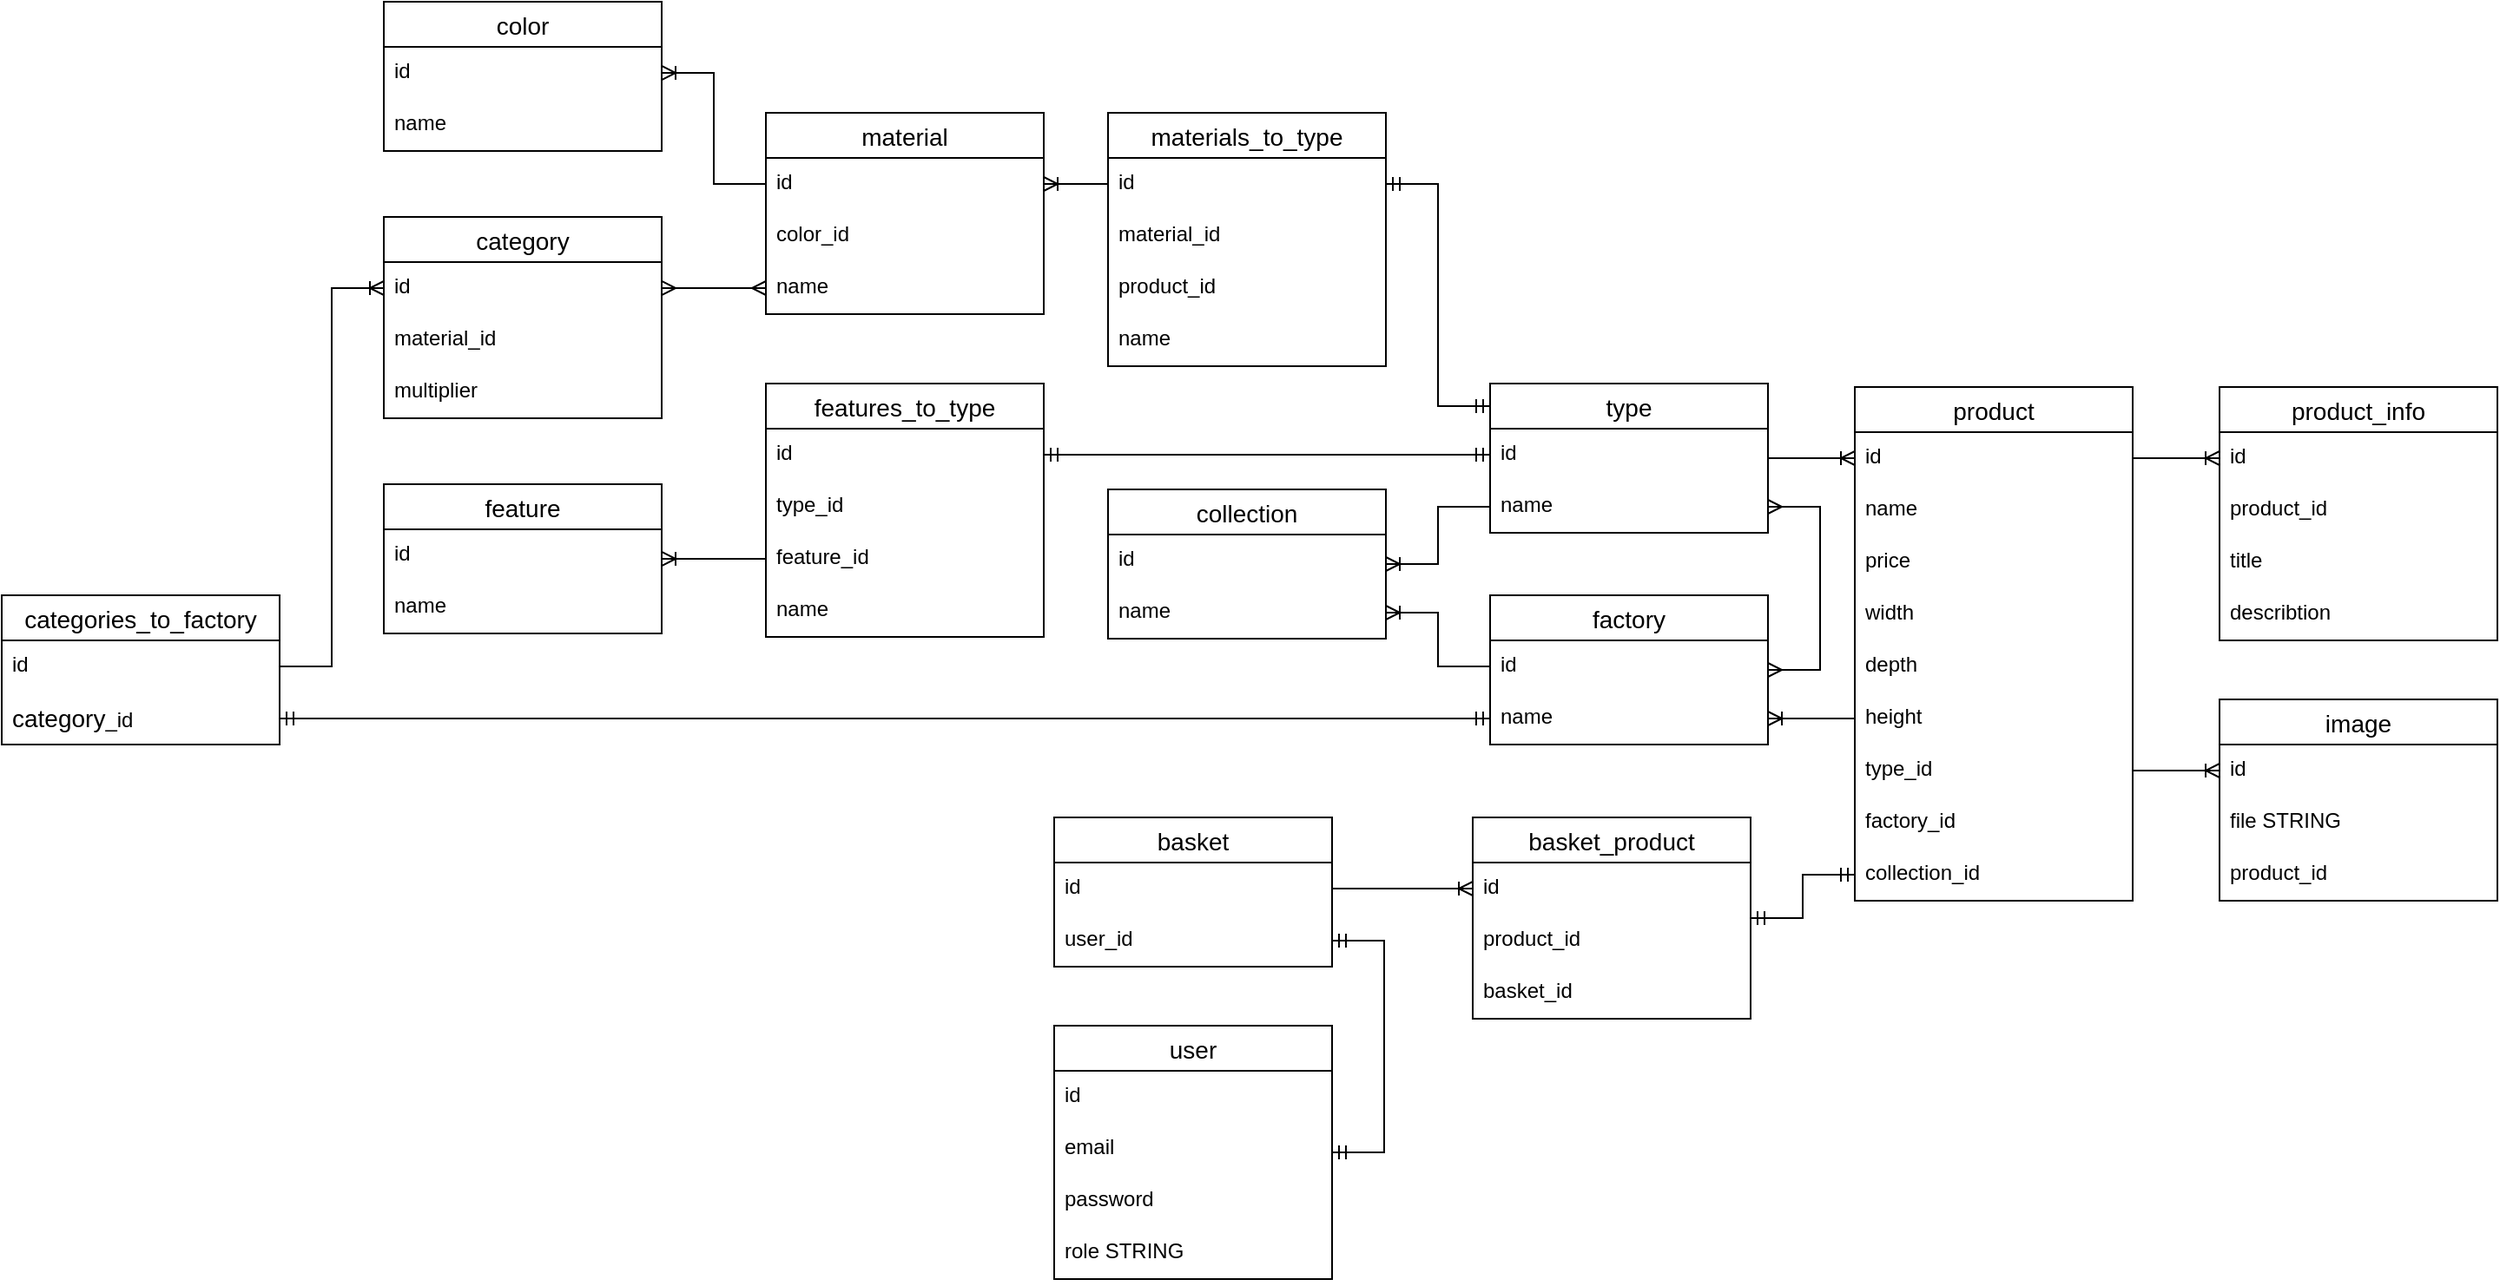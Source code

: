 <mxfile version="24.7.14">
  <diagram name="Страница — 1" id="4NT9a-1fZmxWMSB39QDA">
    <mxGraphModel dx="1851" dy="533" grid="1" gridSize="10" guides="1" tooltips="1" connect="1" arrows="1" fold="1" page="1" pageScale="1" pageWidth="827" pageHeight="1169" math="0" shadow="0">
      <root>
        <mxCell id="0" />
        <mxCell id="1" parent="0" />
        <mxCell id="5sfaYhWkq8uLWEeY_K84-1" value="user" style="swimlane;fontStyle=0;childLayout=stackLayout;horizontal=1;startSize=26;horizontalStack=0;resizeParent=1;resizeParentMax=0;resizeLast=0;collapsible=1;marginBottom=0;align=center;fontSize=14;" parent="1" vertex="1">
          <mxGeometry x="599" y="740" width="160" height="146" as="geometry" />
        </mxCell>
        <mxCell id="5sfaYhWkq8uLWEeY_K84-2" value="id" style="text;strokeColor=none;fillColor=none;spacingLeft=4;spacingRight=4;overflow=hidden;rotatable=0;points=[[0,0.5],[1,0.5]];portConstraint=eastwest;fontSize=12;whiteSpace=wrap;html=1;" parent="5sfaYhWkq8uLWEeY_K84-1" vertex="1">
          <mxGeometry y="26" width="160" height="30" as="geometry" />
        </mxCell>
        <mxCell id="5sfaYhWkq8uLWEeY_K84-3" value="email" style="text;strokeColor=none;fillColor=none;spacingLeft=4;spacingRight=4;overflow=hidden;rotatable=0;points=[[0,0.5],[1,0.5]];portConstraint=eastwest;fontSize=12;whiteSpace=wrap;html=1;" parent="5sfaYhWkq8uLWEeY_K84-1" vertex="1">
          <mxGeometry y="56" width="160" height="30" as="geometry" />
        </mxCell>
        <mxCell id="5sfaYhWkq8uLWEeY_K84-4" value="password" style="text;strokeColor=none;fillColor=none;spacingLeft=4;spacingRight=4;overflow=hidden;rotatable=0;points=[[0,0.5],[1,0.5]];portConstraint=eastwest;fontSize=12;whiteSpace=wrap;html=1;" parent="5sfaYhWkq8uLWEeY_K84-1" vertex="1">
          <mxGeometry y="86" width="160" height="30" as="geometry" />
        </mxCell>
        <mxCell id="5sfaYhWkq8uLWEeY_K84-5" value="role STRING" style="text;strokeColor=none;fillColor=none;spacingLeft=4;spacingRight=4;overflow=hidden;rotatable=0;points=[[0,0.5],[1,0.5]];portConstraint=eastwest;fontSize=12;whiteSpace=wrap;html=1;" parent="5sfaYhWkq8uLWEeY_K84-1" vertex="1">
          <mxGeometry y="116" width="160" height="30" as="geometry" />
        </mxCell>
        <mxCell id="5sfaYhWkq8uLWEeY_K84-6" value="basket" style="swimlane;fontStyle=0;childLayout=stackLayout;horizontal=1;startSize=26;horizontalStack=0;resizeParent=1;resizeParentMax=0;resizeLast=0;collapsible=1;marginBottom=0;align=center;fontSize=14;" parent="1" vertex="1">
          <mxGeometry x="599" y="620" width="160" height="86" as="geometry" />
        </mxCell>
        <mxCell id="5sfaYhWkq8uLWEeY_K84-7" value="id" style="text;strokeColor=none;fillColor=none;spacingLeft=4;spacingRight=4;overflow=hidden;rotatable=0;points=[[0,0.5],[1,0.5]];portConstraint=eastwest;fontSize=12;whiteSpace=wrap;html=1;" parent="5sfaYhWkq8uLWEeY_K84-6" vertex="1">
          <mxGeometry y="26" width="160" height="30" as="geometry" />
        </mxCell>
        <mxCell id="5sfaYhWkq8uLWEeY_K84-8" value="user_id" style="text;strokeColor=none;fillColor=none;spacingLeft=4;spacingRight=4;overflow=hidden;rotatable=0;points=[[0,0.5],[1,0.5]];portConstraint=eastwest;fontSize=12;whiteSpace=wrap;html=1;" parent="5sfaYhWkq8uLWEeY_K84-6" vertex="1">
          <mxGeometry y="56" width="160" height="30" as="geometry" />
        </mxCell>
        <mxCell id="5sfaYhWkq8uLWEeY_K84-12" value="product" style="swimlane;fontStyle=0;childLayout=stackLayout;horizontal=1;startSize=26;horizontalStack=0;resizeParent=1;resizeParentMax=0;resizeLast=0;collapsible=1;marginBottom=0;align=center;fontSize=14;" parent="1" vertex="1">
          <mxGeometry x="1060" y="372" width="160" height="296" as="geometry" />
        </mxCell>
        <mxCell id="5sfaYhWkq8uLWEeY_K84-13" value="id" style="text;strokeColor=none;fillColor=none;spacingLeft=4;spacingRight=4;overflow=hidden;rotatable=0;points=[[0,0.5],[1,0.5]];portConstraint=eastwest;fontSize=12;whiteSpace=wrap;html=1;" parent="5sfaYhWkq8uLWEeY_K84-12" vertex="1">
          <mxGeometry y="26" width="160" height="30" as="geometry" />
        </mxCell>
        <mxCell id="5sfaYhWkq8uLWEeY_K84-14" value="name" style="text;strokeColor=none;fillColor=none;spacingLeft=4;spacingRight=4;overflow=hidden;rotatable=0;points=[[0,0.5],[1,0.5]];portConstraint=eastwest;fontSize=12;whiteSpace=wrap;html=1;" parent="5sfaYhWkq8uLWEeY_K84-12" vertex="1">
          <mxGeometry y="56" width="160" height="30" as="geometry" />
        </mxCell>
        <mxCell id="5sfaYhWkq8uLWEeY_K84-15" value="price" style="text;strokeColor=none;fillColor=none;spacingLeft=4;spacingRight=4;overflow=hidden;rotatable=0;points=[[0,0.5],[1,0.5]];portConstraint=eastwest;fontSize=12;whiteSpace=wrap;html=1;" parent="5sfaYhWkq8uLWEeY_K84-12" vertex="1">
          <mxGeometry y="86" width="160" height="30" as="geometry" />
        </mxCell>
        <mxCell id="7ya6LhB3yjB3-VPIiONW-31" value="width" style="text;strokeColor=none;fillColor=none;spacingLeft=4;spacingRight=4;overflow=hidden;rotatable=0;points=[[0,0.5],[1,0.5]];portConstraint=eastwest;fontSize=12;whiteSpace=wrap;html=1;" parent="5sfaYhWkq8uLWEeY_K84-12" vertex="1">
          <mxGeometry y="116" width="160" height="30" as="geometry" />
        </mxCell>
        <mxCell id="7ya6LhB3yjB3-VPIiONW-32" value="depth" style="text;strokeColor=none;fillColor=none;spacingLeft=4;spacingRight=4;overflow=hidden;rotatable=0;points=[[0,0.5],[1,0.5]];portConstraint=eastwest;fontSize=12;whiteSpace=wrap;html=1;" parent="5sfaYhWkq8uLWEeY_K84-12" vertex="1">
          <mxGeometry y="146" width="160" height="30" as="geometry" />
        </mxCell>
        <mxCell id="7ya6LhB3yjB3-VPIiONW-33" value="height" style="text;strokeColor=none;fillColor=none;spacingLeft=4;spacingRight=4;overflow=hidden;rotatable=0;points=[[0,0.5],[1,0.5]];portConstraint=eastwest;fontSize=12;whiteSpace=wrap;html=1;" parent="5sfaYhWkq8uLWEeY_K84-12" vertex="1">
          <mxGeometry y="176" width="160" height="30" as="geometry" />
        </mxCell>
        <mxCell id="5sfaYhWkq8uLWEeY_K84-24" value="type_id" style="text;strokeColor=none;fillColor=none;spacingLeft=4;spacingRight=4;overflow=hidden;rotatable=0;points=[[0,0.5],[1,0.5]];portConstraint=eastwest;fontSize=12;whiteSpace=wrap;html=1;" parent="5sfaYhWkq8uLWEeY_K84-12" vertex="1">
          <mxGeometry y="206" width="160" height="30" as="geometry" />
        </mxCell>
        <mxCell id="5sfaYhWkq8uLWEeY_K84-25" value="factory_id" style="text;strokeColor=none;fillColor=none;spacingLeft=4;spacingRight=4;overflow=hidden;rotatable=0;points=[[0,0.5],[1,0.5]];portConstraint=eastwest;fontSize=12;whiteSpace=wrap;html=1;" parent="5sfaYhWkq8uLWEeY_K84-12" vertex="1">
          <mxGeometry y="236" width="160" height="30" as="geometry" />
        </mxCell>
        <mxCell id="L7bL2x1-eRSi-Wd429zW-12" value="collection_id" style="text;strokeColor=none;fillColor=none;spacingLeft=4;spacingRight=4;overflow=hidden;rotatable=0;points=[[0,0.5],[1,0.5]];portConstraint=eastwest;fontSize=12;whiteSpace=wrap;html=1;" parent="5sfaYhWkq8uLWEeY_K84-12" vertex="1">
          <mxGeometry y="266" width="160" height="30" as="geometry" />
        </mxCell>
        <mxCell id="5sfaYhWkq8uLWEeY_K84-16" value="factory" style="swimlane;fontStyle=0;childLayout=stackLayout;horizontal=1;startSize=26;horizontalStack=0;resizeParent=1;resizeParentMax=0;resizeLast=0;collapsible=1;marginBottom=0;align=center;fontSize=14;" parent="1" vertex="1">
          <mxGeometry x="850" y="492" width="160" height="86" as="geometry" />
        </mxCell>
        <mxCell id="5sfaYhWkq8uLWEeY_K84-17" value="id" style="text;strokeColor=none;fillColor=none;spacingLeft=4;spacingRight=4;overflow=hidden;rotatable=0;points=[[0,0.5],[1,0.5]];portConstraint=eastwest;fontSize=12;whiteSpace=wrap;html=1;" parent="5sfaYhWkq8uLWEeY_K84-16" vertex="1">
          <mxGeometry y="26" width="160" height="30" as="geometry" />
        </mxCell>
        <mxCell id="5sfaYhWkq8uLWEeY_K84-18" value="name" style="text;strokeColor=none;fillColor=none;spacingLeft=4;spacingRight=4;overflow=hidden;rotatable=0;points=[[0,0.5],[1,0.5]];portConstraint=eastwest;fontSize=12;whiteSpace=wrap;html=1;" parent="5sfaYhWkq8uLWEeY_K84-16" vertex="1">
          <mxGeometry y="56" width="160" height="30" as="geometry" />
        </mxCell>
        <mxCell id="5sfaYhWkq8uLWEeY_K84-26" value="type" style="swimlane;fontStyle=0;childLayout=stackLayout;horizontal=1;startSize=26;horizontalStack=0;resizeParent=1;resizeParentMax=0;resizeLast=0;collapsible=1;marginBottom=0;align=center;fontSize=14;" parent="1" vertex="1">
          <mxGeometry x="850" y="370" width="160" height="86" as="geometry" />
        </mxCell>
        <mxCell id="5sfaYhWkq8uLWEeY_K84-27" value="id" style="text;strokeColor=none;fillColor=none;spacingLeft=4;spacingRight=4;overflow=hidden;rotatable=0;points=[[0,0.5],[1,0.5]];portConstraint=eastwest;fontSize=12;whiteSpace=wrap;html=1;" parent="5sfaYhWkq8uLWEeY_K84-26" vertex="1">
          <mxGeometry y="26" width="160" height="30" as="geometry" />
        </mxCell>
        <mxCell id="5sfaYhWkq8uLWEeY_K84-28" value="name" style="text;strokeColor=none;fillColor=none;spacingLeft=4;spacingRight=4;overflow=hidden;rotatable=0;points=[[0,0.5],[1,0.5]];portConstraint=eastwest;fontSize=12;whiteSpace=wrap;html=1;" parent="5sfaYhWkq8uLWEeY_K84-26" vertex="1">
          <mxGeometry y="56" width="160" height="30" as="geometry" />
        </mxCell>
        <mxCell id="5sfaYhWkq8uLWEeY_K84-34" value="" style="edgeStyle=entityRelationEdgeStyle;fontSize=12;html=1;endArrow=ERoneToMany;rounded=0;" parent="1" source="5sfaYhWkq8uLWEeY_K84-26" target="5sfaYhWkq8uLWEeY_K84-13" edge="1">
          <mxGeometry width="100" height="100" relative="1" as="geometry">
            <mxPoint x="710" y="758" as="sourcePoint" />
            <mxPoint x="860" y="499.0" as="targetPoint" />
          </mxGeometry>
        </mxCell>
        <mxCell id="5sfaYhWkq8uLWEeY_K84-36" value="" style="edgeStyle=entityRelationEdgeStyle;fontSize=12;html=1;endArrow=ERmany;startArrow=ERmany;rounded=0;" parent="1" source="5sfaYhWkq8uLWEeY_K84-28" target="5sfaYhWkq8uLWEeY_K84-16" edge="1">
          <mxGeometry width="100" height="100" relative="1" as="geometry">
            <mxPoint x="1000" y="776" as="sourcePoint" />
            <mxPoint x="1260" y="776" as="targetPoint" />
          </mxGeometry>
        </mxCell>
        <mxCell id="5sfaYhWkq8uLWEeY_K84-37" value="product_info" style="swimlane;fontStyle=0;childLayout=stackLayout;horizontal=1;startSize=26;horizontalStack=0;resizeParent=1;resizeParentMax=0;resizeLast=0;collapsible=1;marginBottom=0;align=center;fontSize=14;" parent="1" vertex="1">
          <mxGeometry x="1270" y="372" width="160" height="146" as="geometry" />
        </mxCell>
        <mxCell id="5sfaYhWkq8uLWEeY_K84-38" value="id" style="text;strokeColor=none;fillColor=none;spacingLeft=4;spacingRight=4;overflow=hidden;rotatable=0;points=[[0,0.5],[1,0.5]];portConstraint=eastwest;fontSize=12;whiteSpace=wrap;html=1;" parent="5sfaYhWkq8uLWEeY_K84-37" vertex="1">
          <mxGeometry y="26" width="160" height="30" as="geometry" />
        </mxCell>
        <mxCell id="5sfaYhWkq8uLWEeY_K84-39" value="product_id" style="text;strokeColor=none;fillColor=none;spacingLeft=4;spacingRight=4;overflow=hidden;rotatable=0;points=[[0,0.5],[1,0.5]];portConstraint=eastwest;fontSize=12;whiteSpace=wrap;html=1;" parent="5sfaYhWkq8uLWEeY_K84-37" vertex="1">
          <mxGeometry y="56" width="160" height="30" as="geometry" />
        </mxCell>
        <mxCell id="5sfaYhWkq8uLWEeY_K84-40" value="title" style="text;strokeColor=none;fillColor=none;spacingLeft=4;spacingRight=4;overflow=hidden;rotatable=0;points=[[0,0.5],[1,0.5]];portConstraint=eastwest;fontSize=12;whiteSpace=wrap;html=1;" parent="5sfaYhWkq8uLWEeY_K84-37" vertex="1">
          <mxGeometry y="86" width="160" height="30" as="geometry" />
        </mxCell>
        <mxCell id="5sfaYhWkq8uLWEeY_K84-42" value="describtion" style="text;strokeColor=none;fillColor=none;spacingLeft=4;spacingRight=4;overflow=hidden;rotatable=0;points=[[0,0.5],[1,0.5]];portConstraint=eastwest;fontSize=12;whiteSpace=wrap;html=1;" parent="5sfaYhWkq8uLWEeY_K84-37" vertex="1">
          <mxGeometry y="116" width="160" height="30" as="geometry" />
        </mxCell>
        <mxCell id="5sfaYhWkq8uLWEeY_K84-43" value="basket_product" style="swimlane;fontStyle=0;childLayout=stackLayout;horizontal=1;startSize=26;horizontalStack=0;resizeParent=1;resizeParentMax=0;resizeLast=0;collapsible=1;marginBottom=0;align=center;fontSize=14;" parent="1" vertex="1">
          <mxGeometry x="840" y="620" width="160" height="116" as="geometry" />
        </mxCell>
        <mxCell id="5sfaYhWkq8uLWEeY_K84-44" value="id" style="text;strokeColor=none;fillColor=none;spacingLeft=4;spacingRight=4;overflow=hidden;rotatable=0;points=[[0,0.5],[1,0.5]];portConstraint=eastwest;fontSize=12;whiteSpace=wrap;html=1;" parent="5sfaYhWkq8uLWEeY_K84-43" vertex="1">
          <mxGeometry y="26" width="160" height="30" as="geometry" />
        </mxCell>
        <mxCell id="5sfaYhWkq8uLWEeY_K84-45" value="product_id" style="text;strokeColor=none;fillColor=none;spacingLeft=4;spacingRight=4;overflow=hidden;rotatable=0;points=[[0,0.5],[1,0.5]];portConstraint=eastwest;fontSize=12;whiteSpace=wrap;html=1;" parent="5sfaYhWkq8uLWEeY_K84-43" vertex="1">
          <mxGeometry y="56" width="160" height="30" as="geometry" />
        </mxCell>
        <mxCell id="5sfaYhWkq8uLWEeY_K84-46" value="basket_id" style="text;strokeColor=none;fillColor=none;spacingLeft=4;spacingRight=4;overflow=hidden;rotatable=0;points=[[0,0.5],[1,0.5]];portConstraint=eastwest;fontSize=12;whiteSpace=wrap;html=1;" parent="5sfaYhWkq8uLWEeY_K84-43" vertex="1">
          <mxGeometry y="86" width="160" height="30" as="geometry" />
        </mxCell>
        <mxCell id="5sfaYhWkq8uLWEeY_K84-48" value="" style="edgeStyle=entityRelationEdgeStyle;fontSize=12;html=1;endArrow=ERoneToMany;rounded=0;" parent="1" source="5sfaYhWkq8uLWEeY_K84-7" target="5sfaYhWkq8uLWEeY_K84-44" edge="1">
          <mxGeometry width="100" height="100" relative="1" as="geometry">
            <mxPoint x="860" y="291" as="sourcePoint" />
            <mxPoint x="960" y="191" as="targetPoint" />
          </mxGeometry>
        </mxCell>
        <mxCell id="5sfaYhWkq8uLWEeY_K84-49" value="" style="edgeStyle=entityRelationEdgeStyle;fontSize=12;html=1;endArrow=ERmandOne;startArrow=ERmandOne;rounded=0;" parent="1" source="5sfaYhWkq8uLWEeY_K84-8" target="5sfaYhWkq8uLWEeY_K84-1" edge="1">
          <mxGeometry width="100" height="100" relative="1" as="geometry">
            <mxPoint x="549" y="1063" as="sourcePoint" />
            <mxPoint x="649" y="963" as="targetPoint" />
            <Array as="points">
              <mxPoint x="719" y="989" />
              <mxPoint x="629" y="989" />
              <mxPoint x="619" y="989" />
            </Array>
          </mxGeometry>
        </mxCell>
        <mxCell id="7ya6LhB3yjB3-VPIiONW-1" value="features_to_type" style="swimlane;fontStyle=0;childLayout=stackLayout;horizontal=1;startSize=26;horizontalStack=0;resizeParent=1;resizeParentMax=0;resizeLast=0;collapsible=1;marginBottom=0;align=center;fontSize=14;" parent="1" vertex="1">
          <mxGeometry x="433" y="370" width="160" height="146" as="geometry" />
        </mxCell>
        <mxCell id="7ya6LhB3yjB3-VPIiONW-5" value="id" style="text;strokeColor=none;fillColor=none;spacingLeft=4;spacingRight=4;overflow=hidden;rotatable=0;points=[[0,0.5],[1,0.5]];portConstraint=eastwest;fontSize=12;whiteSpace=wrap;html=1;" parent="7ya6LhB3yjB3-VPIiONW-1" vertex="1">
          <mxGeometry y="26" width="160" height="30" as="geometry" />
        </mxCell>
        <mxCell id="oXHllAcVtx6ZBs5fPpKS-8" value="type_id" style="text;strokeColor=none;fillColor=none;spacingLeft=4;spacingRight=4;overflow=hidden;rotatable=0;points=[[0,0.5],[1,0.5]];portConstraint=eastwest;fontSize=12;whiteSpace=wrap;html=1;" vertex="1" parent="7ya6LhB3yjB3-VPIiONW-1">
          <mxGeometry y="56" width="160" height="30" as="geometry" />
        </mxCell>
        <mxCell id="7ya6LhB3yjB3-VPIiONW-2" value="feature_id" style="text;strokeColor=none;fillColor=none;spacingLeft=4;spacingRight=4;overflow=hidden;rotatable=0;points=[[0,0.5],[1,0.5]];portConstraint=eastwest;fontSize=12;whiteSpace=wrap;html=1;" parent="7ya6LhB3yjB3-VPIiONW-1" vertex="1">
          <mxGeometry y="86" width="160" height="30" as="geometry" />
        </mxCell>
        <mxCell id="oXHllAcVtx6ZBs5fPpKS-9" value="name" style="text;strokeColor=none;fillColor=none;spacingLeft=4;spacingRight=4;overflow=hidden;rotatable=0;points=[[0,0.5],[1,0.5]];portConstraint=eastwest;fontSize=12;whiteSpace=wrap;html=1;" vertex="1" parent="7ya6LhB3yjB3-VPIiONW-1">
          <mxGeometry y="116" width="160" height="30" as="geometry" />
        </mxCell>
        <mxCell id="7ya6LhB3yjB3-VPIiONW-13" value="" style="edgeStyle=entityRelationEdgeStyle;fontSize=12;html=1;endArrow=ERmandOne;startArrow=ERmandOne;rounded=0;" parent="1" source="5sfaYhWkq8uLWEeY_K84-43" target="L7bL2x1-eRSi-Wd429zW-12" edge="1">
          <mxGeometry width="100" height="100" relative="1" as="geometry">
            <mxPoint x="580" y="394" as="sourcePoint" />
            <mxPoint x="730" y="707.0" as="targetPoint" />
            <Array as="points">
              <mxPoint x="540" y="836" />
            </Array>
          </mxGeometry>
        </mxCell>
        <mxCell id="7ya6LhB3yjB3-VPIiONW-16" value="collection" style="swimlane;fontStyle=0;childLayout=stackLayout;horizontal=1;startSize=26;horizontalStack=0;resizeParent=1;resizeParentMax=0;resizeLast=0;collapsible=1;marginBottom=0;align=center;fontSize=14;" parent="1" vertex="1">
          <mxGeometry x="630" y="431" width="160" height="86" as="geometry" />
        </mxCell>
        <mxCell id="7ya6LhB3yjB3-VPIiONW-17" value="id" style="text;strokeColor=none;fillColor=none;spacingLeft=4;spacingRight=4;overflow=hidden;rotatable=0;points=[[0,0.5],[1,0.5]];portConstraint=eastwest;fontSize=12;whiteSpace=wrap;html=1;" parent="7ya6LhB3yjB3-VPIiONW-16" vertex="1">
          <mxGeometry y="26" width="160" height="30" as="geometry" />
        </mxCell>
        <mxCell id="7ya6LhB3yjB3-VPIiONW-18" value="name" style="text;strokeColor=none;fillColor=none;spacingLeft=4;spacingRight=4;overflow=hidden;rotatable=0;points=[[0,0.5],[1,0.5]];portConstraint=eastwest;fontSize=12;whiteSpace=wrap;html=1;" parent="7ya6LhB3yjB3-VPIiONW-16" vertex="1">
          <mxGeometry y="56" width="160" height="30" as="geometry" />
        </mxCell>
        <mxCell id="7ya6LhB3yjB3-VPIiONW-19" value="color" style="swimlane;fontStyle=0;childLayout=stackLayout;horizontal=1;startSize=26;horizontalStack=0;resizeParent=1;resizeParentMax=0;resizeLast=0;collapsible=1;marginBottom=0;align=center;fontSize=14;" parent="1" vertex="1">
          <mxGeometry x="213" y="150" width="160" height="86" as="geometry" />
        </mxCell>
        <mxCell id="7ya6LhB3yjB3-VPIiONW-20" value="id" style="text;strokeColor=none;fillColor=none;spacingLeft=4;spacingRight=4;overflow=hidden;rotatable=0;points=[[0,0.5],[1,0.5]];portConstraint=eastwest;fontSize=12;whiteSpace=wrap;html=1;" parent="7ya6LhB3yjB3-VPIiONW-19" vertex="1">
          <mxGeometry y="26" width="160" height="30" as="geometry" />
        </mxCell>
        <mxCell id="L7bL2x1-eRSi-Wd429zW-13" value="name" style="text;strokeColor=none;fillColor=none;spacingLeft=4;spacingRight=4;overflow=hidden;rotatable=0;points=[[0,0.5],[1,0.5]];portConstraint=eastwest;fontSize=12;whiteSpace=wrap;html=1;" parent="7ya6LhB3yjB3-VPIiONW-19" vertex="1">
          <mxGeometry y="56" width="160" height="30" as="geometry" />
        </mxCell>
        <mxCell id="7ya6LhB3yjB3-VPIiONW-24" value="material" style="swimlane;fontStyle=0;childLayout=stackLayout;horizontal=1;startSize=26;horizontalStack=0;resizeParent=1;resizeParentMax=0;resizeLast=0;collapsible=1;marginBottom=0;align=center;fontSize=14;" parent="1" vertex="1">
          <mxGeometry x="433" y="214" width="160" height="116" as="geometry" />
        </mxCell>
        <mxCell id="7ya6LhB3yjB3-VPIiONW-25" value="id" style="text;strokeColor=none;fillColor=none;spacingLeft=4;spacingRight=4;overflow=hidden;rotatable=0;points=[[0,0.5],[1,0.5]];portConstraint=eastwest;fontSize=12;whiteSpace=wrap;html=1;" parent="7ya6LhB3yjB3-VPIiONW-24" vertex="1">
          <mxGeometry y="26" width="160" height="30" as="geometry" />
        </mxCell>
        <mxCell id="L7bL2x1-eRSi-Wd429zW-21" value="color_id" style="text;strokeColor=none;fillColor=none;spacingLeft=4;spacingRight=4;overflow=hidden;rotatable=0;points=[[0,0.5],[1,0.5]];portConstraint=eastwest;fontSize=12;whiteSpace=wrap;html=1;" parent="7ya6LhB3yjB3-VPIiONW-24" vertex="1">
          <mxGeometry y="56" width="160" height="30" as="geometry" />
        </mxCell>
        <mxCell id="7ya6LhB3yjB3-VPIiONW-26" value="name" style="text;strokeColor=none;fillColor=none;spacingLeft=4;spacingRight=4;overflow=hidden;rotatable=0;points=[[0,0.5],[1,0.5]];portConstraint=eastwest;fontSize=12;whiteSpace=wrap;html=1;" parent="7ya6LhB3yjB3-VPIiONW-24" vertex="1">
          <mxGeometry y="86" width="160" height="30" as="geometry" />
        </mxCell>
        <mxCell id="L7bL2x1-eRSi-Wd429zW-3" value="" style="edgeStyle=entityRelationEdgeStyle;fontSize=12;html=1;endArrow=ERoneToMany;rounded=0;" parent="1" source="7ya6LhB3yjB3-VPIiONW-25" target="7ya6LhB3yjB3-VPIiONW-20" edge="1">
          <mxGeometry width="100" height="100" relative="1" as="geometry">
            <mxPoint x="1483" y="506" as="sourcePoint" />
            <mxPoint x="1643" y="500" as="targetPoint" />
          </mxGeometry>
        </mxCell>
        <mxCell id="L7bL2x1-eRSi-Wd429zW-4" value="" style="edgeStyle=entityRelationEdgeStyle;fontSize=12;html=1;endArrow=ERoneToMany;rounded=0;" parent="1" source="5sfaYhWkq8uLWEeY_K84-17" target="7ya6LhB3yjB3-VPIiONW-18" edge="1">
          <mxGeometry width="100" height="100" relative="1" as="geometry">
            <mxPoint x="1591.0" y="720" as="sourcePoint" />
            <mxPoint x="1370" y="778.0" as="targetPoint" />
          </mxGeometry>
        </mxCell>
        <mxCell id="L7bL2x1-eRSi-Wd429zW-14" value="materials_to_type" style="swimlane;fontStyle=0;childLayout=stackLayout;horizontal=1;startSize=26;horizontalStack=0;resizeParent=1;resizeParentMax=0;resizeLast=0;collapsible=1;marginBottom=0;align=center;fontSize=14;" parent="1" vertex="1">
          <mxGeometry x="630" y="214" width="160" height="146" as="geometry" />
        </mxCell>
        <mxCell id="L7bL2x1-eRSi-Wd429zW-15" value="id" style="text;strokeColor=none;fillColor=none;spacingLeft=4;spacingRight=4;overflow=hidden;rotatable=0;points=[[0,0.5],[1,0.5]];portConstraint=eastwest;fontSize=12;whiteSpace=wrap;html=1;" parent="L7bL2x1-eRSi-Wd429zW-14" vertex="1">
          <mxGeometry y="26" width="160" height="30" as="geometry" />
        </mxCell>
        <mxCell id="L7bL2x1-eRSi-Wd429zW-16" value="material_id" style="text;strokeColor=none;fillColor=none;spacingLeft=4;spacingRight=4;overflow=hidden;rotatable=0;points=[[0,0.5],[1,0.5]];portConstraint=eastwest;fontSize=12;whiteSpace=wrap;html=1;" parent="L7bL2x1-eRSi-Wd429zW-14" vertex="1">
          <mxGeometry y="56" width="160" height="30" as="geometry" />
        </mxCell>
        <mxCell id="L7bL2x1-eRSi-Wd429zW-20" value="product_id" style="text;strokeColor=none;fillColor=none;spacingLeft=4;spacingRight=4;overflow=hidden;rotatable=0;points=[[0,0.5],[1,0.5]];portConstraint=eastwest;fontSize=12;whiteSpace=wrap;html=1;" parent="L7bL2x1-eRSi-Wd429zW-14" vertex="1">
          <mxGeometry y="86" width="160" height="30" as="geometry" />
        </mxCell>
        <mxCell id="L7bL2x1-eRSi-Wd429zW-19" value="name" style="text;strokeColor=none;fillColor=none;spacingLeft=4;spacingRight=4;overflow=hidden;rotatable=0;points=[[0,0.5],[1,0.5]];portConstraint=eastwest;fontSize=12;whiteSpace=wrap;html=1;" parent="L7bL2x1-eRSi-Wd429zW-14" vertex="1">
          <mxGeometry y="116" width="160" height="30" as="geometry" />
        </mxCell>
        <mxCell id="L7bL2x1-eRSi-Wd429zW-17" value="" style="edgeStyle=entityRelationEdgeStyle;fontSize=12;html=1;endArrow=ERmandOne;startArrow=ERmandOne;rounded=0;" parent="1" source="L7bL2x1-eRSi-Wd429zW-15" edge="1">
          <mxGeometry width="100" height="100" relative="1" as="geometry">
            <mxPoint x="790" y="197" as="sourcePoint" />
            <mxPoint x="850" y="383" as="targetPoint" />
          </mxGeometry>
        </mxCell>
        <mxCell id="L7bL2x1-eRSi-Wd429zW-18" value="" style="edgeStyle=entityRelationEdgeStyle;fontSize=12;html=1;endArrow=ERoneToMany;rounded=0;" parent="1" source="L7bL2x1-eRSi-Wd429zW-15" target="7ya6LhB3yjB3-VPIiONW-25" edge="1">
          <mxGeometry width="100" height="100" relative="1" as="geometry">
            <mxPoint x="980" y="590" as="sourcePoint" />
            <mxPoint x="1080" y="490" as="targetPoint" />
          </mxGeometry>
        </mxCell>
        <mxCell id="VAr8cQ-U5szpZx_a3CEM-1" value="image" style="swimlane;fontStyle=0;childLayout=stackLayout;horizontal=1;startSize=26;horizontalStack=0;resizeParent=1;resizeParentMax=0;resizeLast=0;collapsible=1;marginBottom=0;align=center;fontSize=14;" parent="1" vertex="1">
          <mxGeometry x="1270" y="552" width="160" height="116" as="geometry" />
        </mxCell>
        <mxCell id="VAr8cQ-U5szpZx_a3CEM-2" value="id" style="text;strokeColor=none;fillColor=none;spacingLeft=4;spacingRight=4;overflow=hidden;rotatable=0;points=[[0,0.5],[1,0.5]];portConstraint=eastwest;fontSize=12;whiteSpace=wrap;html=1;" parent="VAr8cQ-U5szpZx_a3CEM-1" vertex="1">
          <mxGeometry y="26" width="160" height="30" as="geometry" />
        </mxCell>
        <mxCell id="VAr8cQ-U5szpZx_a3CEM-3" value="file STRING" style="text;strokeColor=none;fillColor=none;spacingLeft=4;spacingRight=4;overflow=hidden;rotatable=0;points=[[0,0.5],[1,0.5]];portConstraint=eastwest;fontSize=12;whiteSpace=wrap;html=1;" parent="VAr8cQ-U5szpZx_a3CEM-1" vertex="1">
          <mxGeometry y="56" width="160" height="30" as="geometry" />
        </mxCell>
        <mxCell id="VAr8cQ-U5szpZx_a3CEM-5" value="product_id" style="text;strokeColor=none;fillColor=none;spacingLeft=4;spacingRight=4;overflow=hidden;rotatable=0;points=[[0,0.5],[1,0.5]];portConstraint=eastwest;fontSize=12;whiteSpace=wrap;html=1;" parent="VAr8cQ-U5szpZx_a3CEM-1" vertex="1">
          <mxGeometry y="86" width="160" height="30" as="geometry" />
        </mxCell>
        <mxCell id="oXHllAcVtx6ZBs5fPpKS-1" value="category" style="swimlane;fontStyle=0;childLayout=stackLayout;horizontal=1;startSize=26;horizontalStack=0;resizeParent=1;resizeParentMax=0;resizeLast=0;collapsible=1;marginBottom=0;align=center;fontSize=14;" vertex="1" parent="1">
          <mxGeometry x="213" y="274" width="160" height="116" as="geometry" />
        </mxCell>
        <mxCell id="oXHllAcVtx6ZBs5fPpKS-2" value="id" style="text;strokeColor=none;fillColor=none;spacingLeft=4;spacingRight=4;overflow=hidden;rotatable=0;points=[[0,0.5],[1,0.5]];portConstraint=eastwest;fontSize=12;whiteSpace=wrap;html=1;" vertex="1" parent="oXHllAcVtx6ZBs5fPpKS-1">
          <mxGeometry y="26" width="160" height="30" as="geometry" />
        </mxCell>
        <mxCell id="oXHllAcVtx6ZBs5fPpKS-3" value="material_id" style="text;strokeColor=none;fillColor=none;spacingLeft=4;spacingRight=4;overflow=hidden;rotatable=0;points=[[0,0.5],[1,0.5]];portConstraint=eastwest;fontSize=12;whiteSpace=wrap;html=1;" vertex="1" parent="oXHllAcVtx6ZBs5fPpKS-1">
          <mxGeometry y="56" width="160" height="30" as="geometry" />
        </mxCell>
        <mxCell id="oXHllAcVtx6ZBs5fPpKS-27" value="multiplier" style="text;strokeColor=none;fillColor=none;spacingLeft=4;spacingRight=4;overflow=hidden;rotatable=0;points=[[0,0.5],[1,0.5]];portConstraint=eastwest;fontSize=12;whiteSpace=wrap;html=1;" vertex="1" parent="oXHllAcVtx6ZBs5fPpKS-1">
          <mxGeometry y="86" width="160" height="30" as="geometry" />
        </mxCell>
        <mxCell id="oXHllAcVtx6ZBs5fPpKS-4" value="feature" style="swimlane;fontStyle=0;childLayout=stackLayout;horizontal=1;startSize=26;horizontalStack=0;resizeParent=1;resizeParentMax=0;resizeLast=0;collapsible=1;marginBottom=0;align=center;fontSize=14;" vertex="1" parent="1">
          <mxGeometry x="213" y="428" width="160" height="86" as="geometry" />
        </mxCell>
        <mxCell id="oXHllAcVtx6ZBs5fPpKS-5" value="id" style="text;strokeColor=none;fillColor=none;spacingLeft=4;spacingRight=4;overflow=hidden;rotatable=0;points=[[0,0.5],[1,0.5]];portConstraint=eastwest;fontSize=12;whiteSpace=wrap;html=1;" vertex="1" parent="oXHllAcVtx6ZBs5fPpKS-4">
          <mxGeometry y="26" width="160" height="30" as="geometry" />
        </mxCell>
        <mxCell id="oXHllAcVtx6ZBs5fPpKS-6" value="name" style="text;strokeColor=none;fillColor=none;spacingLeft=4;spacingRight=4;overflow=hidden;rotatable=0;points=[[0,0.5],[1,0.5]];portConstraint=eastwest;fontSize=12;whiteSpace=wrap;html=1;" vertex="1" parent="oXHllAcVtx6ZBs5fPpKS-4">
          <mxGeometry y="56" width="160" height="30" as="geometry" />
        </mxCell>
        <mxCell id="oXHllAcVtx6ZBs5fPpKS-7" value="" style="edgeStyle=entityRelationEdgeStyle;fontSize=12;html=1;endArrow=ERoneToMany;rounded=0;" edge="1" parent="1" source="7ya6LhB3yjB3-VPIiONW-2" target="oXHllAcVtx6ZBs5fPpKS-4">
          <mxGeometry width="100" height="100" relative="1" as="geometry">
            <mxPoint x="467" y="574" as="sourcePoint" />
            <mxPoint x="567" y="524" as="targetPoint" />
            <Array as="points">
              <mxPoint x="377" y="574" />
            </Array>
          </mxGeometry>
        </mxCell>
        <mxCell id="oXHllAcVtx6ZBs5fPpKS-11" value="" style="edgeStyle=entityRelationEdgeStyle;fontSize=12;html=1;endArrow=ERoneToMany;rounded=0;" edge="1" parent="1" source="5sfaYhWkq8uLWEeY_K84-28" target="7ya6LhB3yjB3-VPIiONW-16">
          <mxGeometry width="100" height="100" relative="1" as="geometry">
            <mxPoint x="1611.0" y="740" as="sourcePoint" />
            <mxPoint x="1390" y="798.0" as="targetPoint" />
          </mxGeometry>
        </mxCell>
        <mxCell id="oXHllAcVtx6ZBs5fPpKS-12" value="" style="edgeStyle=entityRelationEdgeStyle;fontSize=12;html=1;endArrow=ERmandOne;startArrow=ERmandOne;rounded=0;" edge="1" parent="1" source="7ya6LhB3yjB3-VPIiONW-5" target="5sfaYhWkq8uLWEeY_K84-27">
          <mxGeometry width="100" height="100" relative="1" as="geometry">
            <mxPoint x="650" y="630" as="sourcePoint" />
            <mxPoint x="530" y="500" as="targetPoint" />
          </mxGeometry>
        </mxCell>
        <mxCell id="oXHllAcVtx6ZBs5fPpKS-15" value="" style="edgeStyle=entityRelationEdgeStyle;fontSize=12;html=1;endArrow=ERoneToMany;rounded=0;" edge="1" parent="1" source="7ya6LhB3yjB3-VPIiONW-33" target="5sfaYhWkq8uLWEeY_K84-18">
          <mxGeometry width="100" height="100" relative="1" as="geometry">
            <mxPoint x="1591.0" y="750" as="sourcePoint" />
            <mxPoint x="1370" y="808.0" as="targetPoint" />
            <Array as="points">
              <mxPoint x="980" y="620" />
              <mxPoint x="1020" y="660" />
              <mxPoint x="1010" y="660" />
            </Array>
          </mxGeometry>
        </mxCell>
        <mxCell id="oXHllAcVtx6ZBs5fPpKS-17" value="" style="edgeStyle=entityRelationEdgeStyle;fontSize=12;html=1;endArrow=ERoneToMany;rounded=0;" edge="1" parent="1" source="5sfaYhWkq8uLWEeY_K84-13" target="5sfaYhWkq8uLWEeY_K84-38">
          <mxGeometry width="100" height="100" relative="1" as="geometry">
            <mxPoint x="1230" y="453" as="sourcePoint" />
            <mxPoint x="1280" y="453" as="targetPoint" />
          </mxGeometry>
        </mxCell>
        <mxCell id="oXHllAcVtx6ZBs5fPpKS-18" value="" style="edgeStyle=entityRelationEdgeStyle;fontSize=12;html=1;endArrow=ERoneToMany;rounded=0;" edge="1" parent="1" source="5sfaYhWkq8uLWEeY_K84-24" target="VAr8cQ-U5szpZx_a3CEM-2">
          <mxGeometry width="100" height="100" relative="1" as="geometry">
            <mxPoint x="1240" y="463" as="sourcePoint" />
            <mxPoint x="1290" y="463" as="targetPoint" />
          </mxGeometry>
        </mxCell>
        <mxCell id="oXHllAcVtx6ZBs5fPpKS-21" value="" style="edgeStyle=entityRelationEdgeStyle;fontSize=12;html=1;endArrow=ERmany;startArrow=ERmany;rounded=0;" edge="1" parent="1" source="oXHllAcVtx6ZBs5fPpKS-2" target="7ya6LhB3yjB3-VPIiONW-26">
          <mxGeometry width="100" height="100" relative="1" as="geometry">
            <mxPoint x="350" y="420" as="sourcePoint" />
            <mxPoint x="450" y="320" as="targetPoint" />
          </mxGeometry>
        </mxCell>
        <mxCell id="oXHllAcVtx6ZBs5fPpKS-22" value="categories_to_factory" style="swimlane;fontStyle=0;childLayout=stackLayout;horizontal=1;startSize=26;horizontalStack=0;resizeParent=1;resizeParentMax=0;resizeLast=0;collapsible=1;marginBottom=0;align=center;fontSize=14;" vertex="1" parent="1">
          <mxGeometry x="-7" y="492" width="160" height="86" as="geometry" />
        </mxCell>
        <mxCell id="oXHllAcVtx6ZBs5fPpKS-23" value="id" style="text;strokeColor=none;fillColor=none;spacingLeft=4;spacingRight=4;overflow=hidden;rotatable=0;points=[[0,0.5],[1,0.5]];portConstraint=eastwest;fontSize=12;whiteSpace=wrap;html=1;" vertex="1" parent="oXHllAcVtx6ZBs5fPpKS-22">
          <mxGeometry y="26" width="160" height="30" as="geometry" />
        </mxCell>
        <mxCell id="oXHllAcVtx6ZBs5fPpKS-24" value="&lt;span style=&quot;font-size: 14px; text-align: center; text-wrap: nowrap;&quot;&gt;category&lt;/span&gt;_id" style="text;strokeColor=none;fillColor=none;spacingLeft=4;spacingRight=4;overflow=hidden;rotatable=0;points=[[0,0.5],[1,0.5]];portConstraint=eastwest;fontSize=12;whiteSpace=wrap;html=1;" vertex="1" parent="oXHllAcVtx6ZBs5fPpKS-22">
          <mxGeometry y="56" width="160" height="30" as="geometry" />
        </mxCell>
        <mxCell id="oXHllAcVtx6ZBs5fPpKS-25" value="" style="edgeStyle=entityRelationEdgeStyle;fontSize=12;html=1;endArrow=ERoneToMany;rounded=0;" edge="1" parent="1" source="oXHllAcVtx6ZBs5fPpKS-23" target="oXHllAcVtx6ZBs5fPpKS-2">
          <mxGeometry width="100" height="100" relative="1" as="geometry">
            <mxPoint x="530" y="590" as="sourcePoint" />
            <mxPoint x="420" y="650" as="targetPoint" />
            <Array as="points">
              <mxPoint x="387" y="584" />
              <mxPoint x="410" y="490" />
            </Array>
          </mxGeometry>
        </mxCell>
        <mxCell id="oXHllAcVtx6ZBs5fPpKS-26" value="" style="edgeStyle=entityRelationEdgeStyle;fontSize=12;html=1;endArrow=ERmandOne;startArrow=ERmandOne;rounded=0;" edge="1" parent="1" source="oXHllAcVtx6ZBs5fPpKS-24" target="5sfaYhWkq8uLWEeY_K84-18">
          <mxGeometry width="100" height="100" relative="1" as="geometry">
            <mxPoint x="390" y="500" as="sourcePoint" />
            <mxPoint x="490" y="400" as="targetPoint" />
          </mxGeometry>
        </mxCell>
      </root>
    </mxGraphModel>
  </diagram>
</mxfile>
